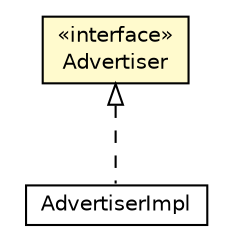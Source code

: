 #!/usr/local/bin/dot
#
# Class diagram 
# Generated by UMLGraph version R5_6-24-gf6e263 (http://www.umlgraph.org/)
#

digraph G {
	edge [fontname="Helvetica",fontsize=10,labelfontname="Helvetica",labelfontsize=10];
	node [fontname="Helvetica",fontsize=10,shape=plaintext];
	nodesep=0.25;
	ranksep=0.5;
	// ch.ethz.iks.slp.Advertiser
	c87665 [label=<<table title="ch.ethz.iks.slp.Advertiser" border="0" cellborder="1" cellspacing="0" cellpadding="2" port="p" bgcolor="lemonChiffon" href="./Advertiser.html">
		<tr><td><table border="0" cellspacing="0" cellpadding="1">
<tr><td align="center" balign="center"> &#171;interface&#187; </td></tr>
<tr><td align="center" balign="center"> Advertiser </td></tr>
		</table></td></tr>
		</table>>, URL="./Advertiser.html", fontname="Helvetica", fontcolor="black", fontsize=10.0];
	// ch.ethz.iks.slp.impl.AdvertiserImpl
	c87671 [label=<<table title="ch.ethz.iks.slp.impl.AdvertiserImpl" border="0" cellborder="1" cellspacing="0" cellpadding="2" port="p" href="./impl/AdvertiserImpl.html">
		<tr><td><table border="0" cellspacing="0" cellpadding="1">
<tr><td align="center" balign="center"> AdvertiserImpl </td></tr>
		</table></td></tr>
		</table>>, URL="./impl/AdvertiserImpl.html", fontname="Helvetica", fontcolor="black", fontsize=10.0];
	//ch.ethz.iks.slp.impl.AdvertiserImpl implements ch.ethz.iks.slp.Advertiser
	c87665:p -> c87671:p [dir=back,arrowtail=empty,style=dashed];
}

